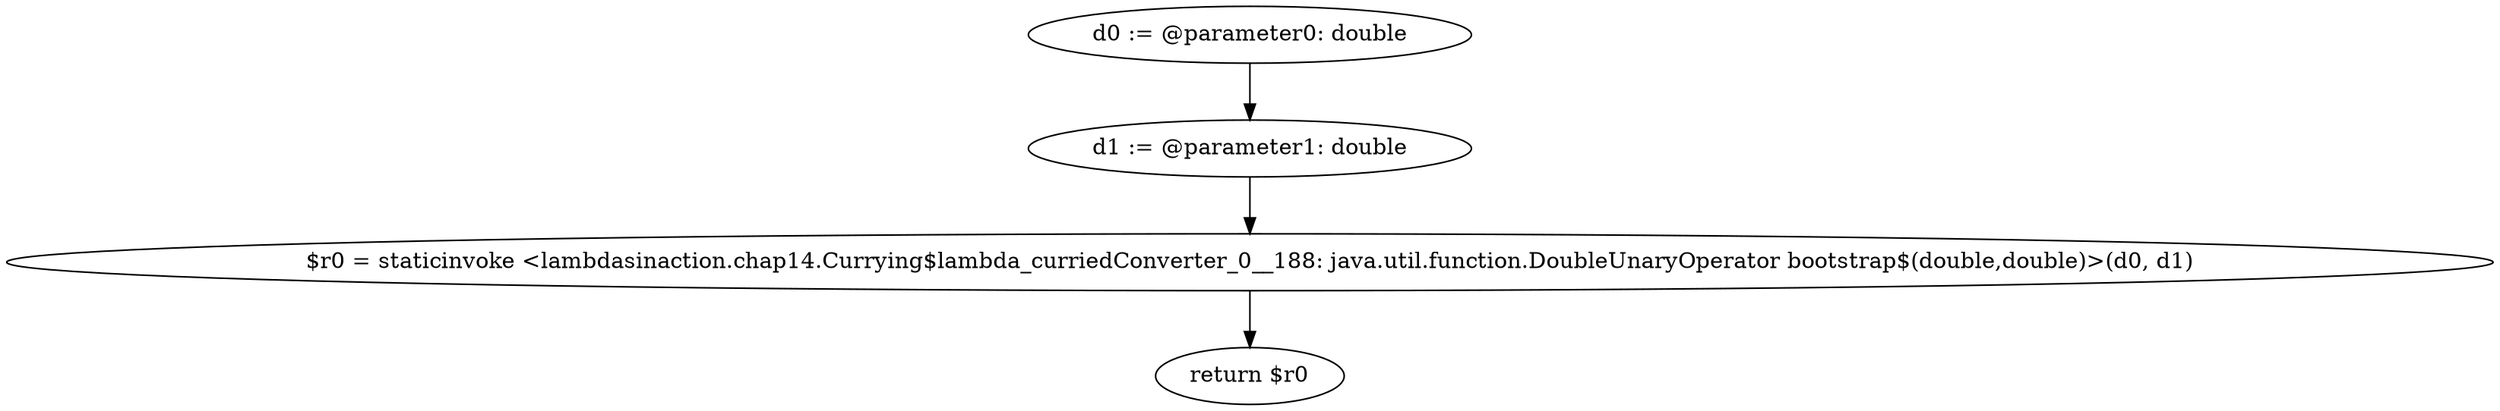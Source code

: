 digraph "unitGraph" {
    "d0 := @parameter0: double"
    "d1 := @parameter1: double"
    "$r0 = staticinvoke <lambdasinaction.chap14.Currying$lambda_curriedConverter_0__188: java.util.function.DoubleUnaryOperator bootstrap$(double,double)>(d0, d1)"
    "return $r0"
    "d0 := @parameter0: double"->"d1 := @parameter1: double";
    "d1 := @parameter1: double"->"$r0 = staticinvoke <lambdasinaction.chap14.Currying$lambda_curriedConverter_0__188: java.util.function.DoubleUnaryOperator bootstrap$(double,double)>(d0, d1)";
    "$r0 = staticinvoke <lambdasinaction.chap14.Currying$lambda_curriedConverter_0__188: java.util.function.DoubleUnaryOperator bootstrap$(double,double)>(d0, d1)"->"return $r0";
}
